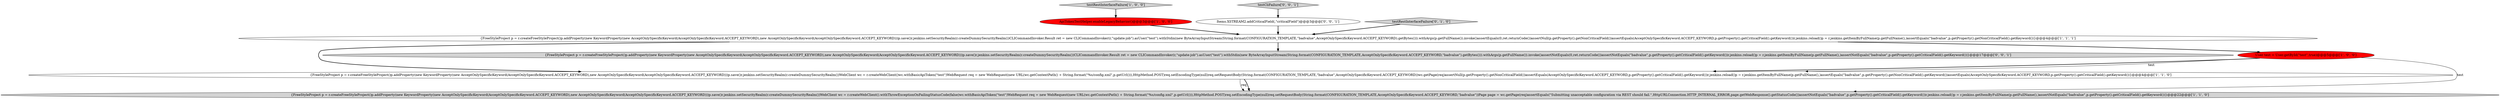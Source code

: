 digraph {
4 [style = filled, label = "{FreeStyleProject p = r.createFreeStyleProject()p.addProperty(new KeywordProperty(new AcceptOnlySpecificKeyword(AcceptOnlySpecificKeyword.ACCEPT_KEYWORD),new AcceptOnlySpecificKeyword(AcceptOnlySpecificKeyword.ACCEPT_KEYWORD)))p.save()r.jenkins.setSecurityRealm(r.createDummySecurityRealm())WebClient wc = r.createWebClient()wc.withBasicApiToken(\"test\")WebRequest req = new WebRequest(new URL(wc.getContextPath() + String.format(\"%s/config.xml\",p.getUrl())),HttpMethod.POST)req.setEncodingType(null)req.setRequestBody(String.format(CONFIGURATION_TEMPLATE,\"badvalue\",AcceptOnlySpecificKeyword.ACCEPT_KEYWORD))wc.getPage(req)assertNull(p.getProperty().getNonCriticalField())assertEquals(AcceptOnlySpecificKeyword.ACCEPT_KEYWORD,p.getProperty().getCriticalField().getKeyword())r.jenkins.reload()p = r.jenkins.getItemByFullName(p.getFullName(),)assertEquals(\"badvalue\",p.getProperty().getNonCriticalField().getKeyword())assertEquals(AcceptOnlySpecificKeyword.ACCEPT_KEYWORD,p.getProperty().getCriticalField().getKeyword())}@@@4@@@['1', '1', '0']", fillcolor = white, shape = ellipse image = "AAA0AAABBB1BBB"];
2 [style = filled, label = "testRestInterfaceFailure['1', '0', '0']", fillcolor = lightgray, shape = diamond image = "AAA0AAABBB1BBB"];
5 [style = filled, label = "{FreeStyleProject p = r.createFreeStyleProject()p.addProperty(new KeywordProperty(new AcceptOnlySpecificKeyword(AcceptOnlySpecificKeyword.ACCEPT_KEYWORD),new AcceptOnlySpecificKeyword(AcceptOnlySpecificKeyword.ACCEPT_KEYWORD)))p.save()r.jenkins.setSecurityRealm(r.createDummySecurityRealm())CLICommandInvoker.Result ret = new CLICommandInvoker(r,\"update-job\").asUser(\"test\").withStdin(new ByteArrayInputStream(String.format(CONFIGURATION_TEMPLATE,\"badvalue\",AcceptOnlySpecificKeyword.ACCEPT_KEYWORD).getBytes())).withArgs(p.getFullName()).invoke()assertEquals(0,ret.returnCode())assertNull(p.getProperty().getNonCriticalField())assertEquals(AcceptOnlySpecificKeyword.ACCEPT_KEYWORD,p.getProperty().getCriticalField().getKeyword())r.jenkins.reload()p = r.jenkins.getItemByFullName(p.getFullName(),)assertEquals(\"badvalue\",p.getProperty().getNonCriticalField().getKeyword())}@@@4@@@['1', '1', '1']", fillcolor = white, shape = ellipse image = "AAA0AAABBB1BBB"];
8 [style = filled, label = "testCliFailure['0', '0', '1']", fillcolor = lightgray, shape = diamond image = "AAA0AAABBB3BBB"];
0 [style = filled, label = "ApiTokenTestHelper.enableLegacyBehavior()@@@3@@@['1', '0', '0']", fillcolor = red, shape = ellipse image = "AAA1AAABBB1BBB"];
9 [style = filled, label = "{FreeStyleProject p = r.createFreeStyleProject()p.addProperty(new KeywordProperty(new AcceptOnlySpecificKeyword(AcceptOnlySpecificKeyword.ACCEPT_KEYWORD),new AcceptOnlySpecificKeyword(AcceptOnlySpecificKeyword.ACCEPT_KEYWORD)))p.save()r.jenkins.setSecurityRealm(r.createDummySecurityRealm())CLICommandInvoker.Result ret = new CLICommandInvoker(r,\"update-job\").asUser(\"test\").withStdin(new ByteArrayInputStream(String.format(CONFIGURATION_TEMPLATE,AcceptOnlySpecificKeyword.ACCEPT_KEYWORD,\"badvalue\").getBytes())).withArgs(p.getFullName()).invoke()assertNotEquals(0,ret.returnCode())assertNotEquals(\"badvalue\",p.getProperty().getCriticalField().getKeyword())r.jenkins.reload()p = r.jenkins.getItemByFullName(p.getFullName(),)assertNotEquals(\"badvalue\",p.getProperty().getCriticalField().getKeyword())}@@@17@@@['0', '0', '1']", fillcolor = lightgray, shape = ellipse image = "AAA0AAABBB3BBB"];
7 [style = filled, label = "Items.XSTREAM2.addCriticalField(,\"criticalField\")@@@3@@@['0', '0', '1']", fillcolor = white, shape = ellipse image = "AAA0AAABBB3BBB"];
1 [style = filled, label = "{FreeStyleProject p = r.createFreeStyleProject()p.addProperty(new KeywordProperty(new AcceptOnlySpecificKeyword(AcceptOnlySpecificKeyword.ACCEPT_KEYWORD),new AcceptOnlySpecificKeyword(AcceptOnlySpecificKeyword.ACCEPT_KEYWORD)))p.save()r.jenkins.setSecurityRealm(r.createDummySecurityRealm())WebClient wc = r.createWebClient().withThrowExceptionOnFailingStatusCode(false)wc.withBasicApiToken(\"test\")WebRequest req = new WebRequest(new URL(wc.getContextPath() + String.format(\"%s/config.xml\",p.getUrl())),HttpMethod.POST)req.setEncodingType(null)req.setRequestBody(String.format(CONFIGURATION_TEMPLATE,AcceptOnlySpecificKeyword.ACCEPT_KEYWORD,\"badvalue\"))Page page = wc.getPage(req)assertEquals(\"Submitting unacceptable configuration via REST should fail.\",HttpURLConnection.HTTP_INTERNAL_ERROR,page.getWebResponse().getStatusCode())assertNotEquals(\"badvalue\",p.getProperty().getCriticalField().getKeyword())r.jenkins.reload()p = r.jenkins.getItemByFullName(p.getFullName(),)assertNotEquals(\"badvalue\",p.getProperty().getCriticalField().getKeyword())}@@@22@@@['1', '1', '0']", fillcolor = lightgray, shape = ellipse image = "AAA0AAABBB1BBB"];
3 [style = filled, label = "User test = User.getById(\"test\",true)@@@5@@@['1', '0', '0']", fillcolor = red, shape = ellipse image = "AAA1AAABBB1BBB"];
6 [style = filled, label = "testRestInterfaceFailure['0', '1', '0']", fillcolor = lightgray, shape = diamond image = "AAA0AAABBB2BBB"];
5->3 [style = bold, label=""];
4->1 [style = solid, label="req"];
6->5 [style = bold, label=""];
4->1 [style = bold, label=""];
2->0 [style = bold, label=""];
7->5 [style = bold, label=""];
5->9 [style = bold, label=""];
3->1 [style = solid, label="test"];
3->4 [style = bold, label=""];
5->4 [style = bold, label=""];
8->7 [style = bold, label=""];
0->5 [style = bold, label=""];
3->4 [style = solid, label="test"];
}
